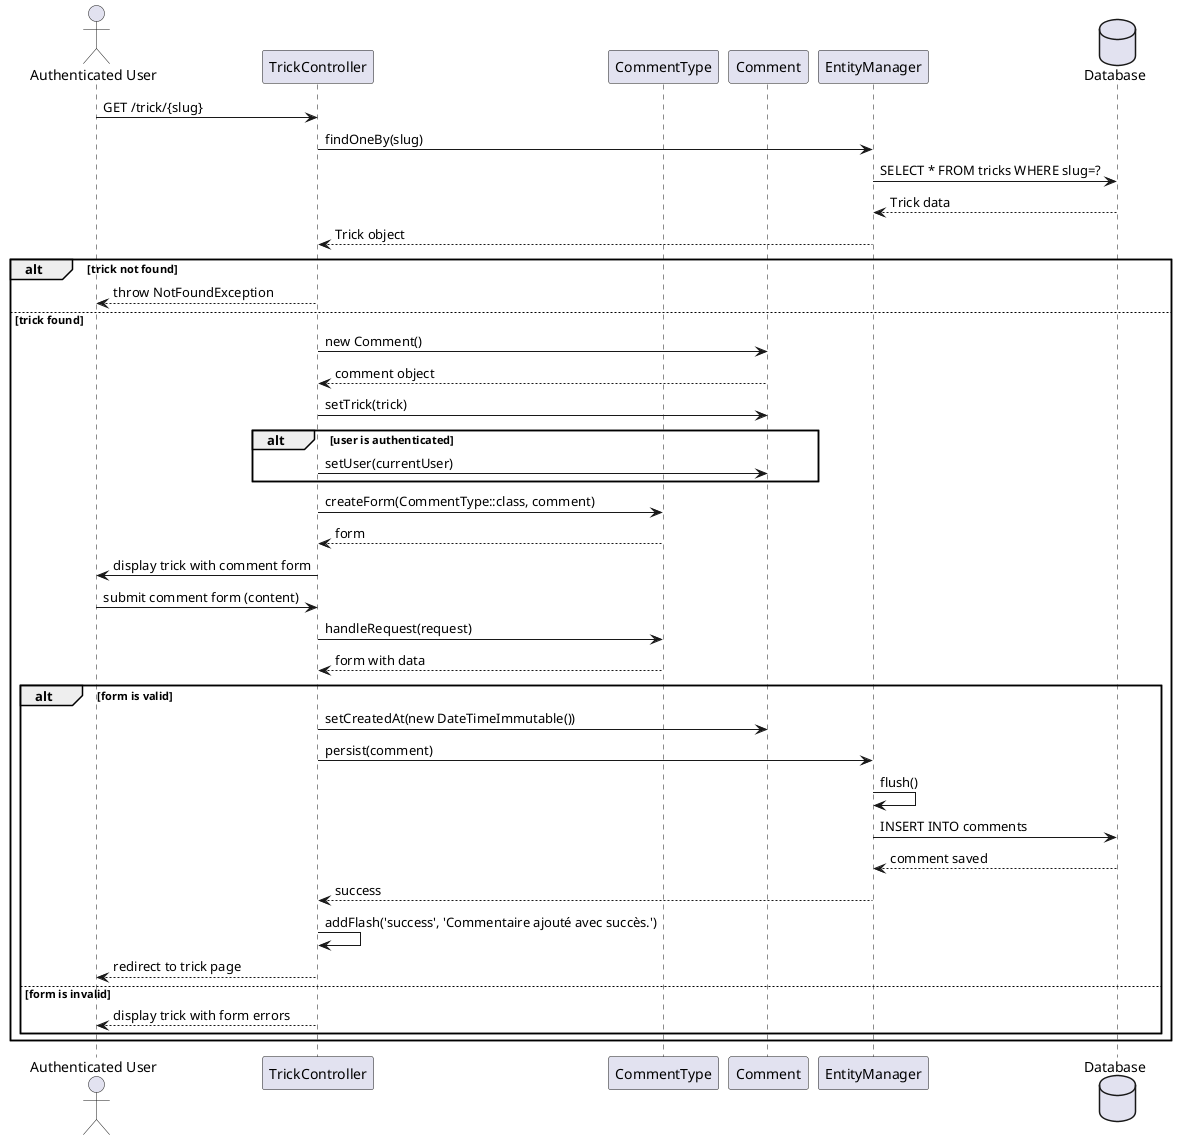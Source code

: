 @startuml
actor "Authenticated User" as User
participant "TrickController" as TC
participant "CommentType" as CT
participant "Comment" as Comment
participant "EntityManager" as EM
database "Database" as DB

User -> TC: GET /trick/{slug}
TC -> EM: findOneBy(slug)
EM -> DB: SELECT * FROM tricks WHERE slug=?
DB --> EM: Trick data
EM --> TC: Trick object

alt trick not found
    TC --> User: throw NotFoundException
else trick found
    TC -> Comment: new Comment()
    Comment --> TC: comment object
    TC -> Comment: setTrick(trick)
    
    alt user is authenticated
        TC -> Comment: setUser(currentUser)
    end
    
    TC -> CT: createForm(CommentType::class, comment)
    CT --> TC: form
    TC -> User: display trick with comment form
    
    User -> TC: submit comment form (content)
    TC -> CT: handleRequest(request)
    CT --> TC: form with data
    
    alt form is valid
        TC -> Comment: setCreatedAt(new DateTimeImmutable())
        TC -> EM: persist(comment)
        EM -> EM: flush()
        EM -> DB: INSERT INTO comments
        DB --> EM: comment saved
        EM --> TC: success
        
        TC -> TC: addFlash('success', 'Commentaire ajouté avec succès.')
        TC --> User: redirect to trick page
    else form is invalid
        TC --> User: display trick with form errors
    end
end
@enduml